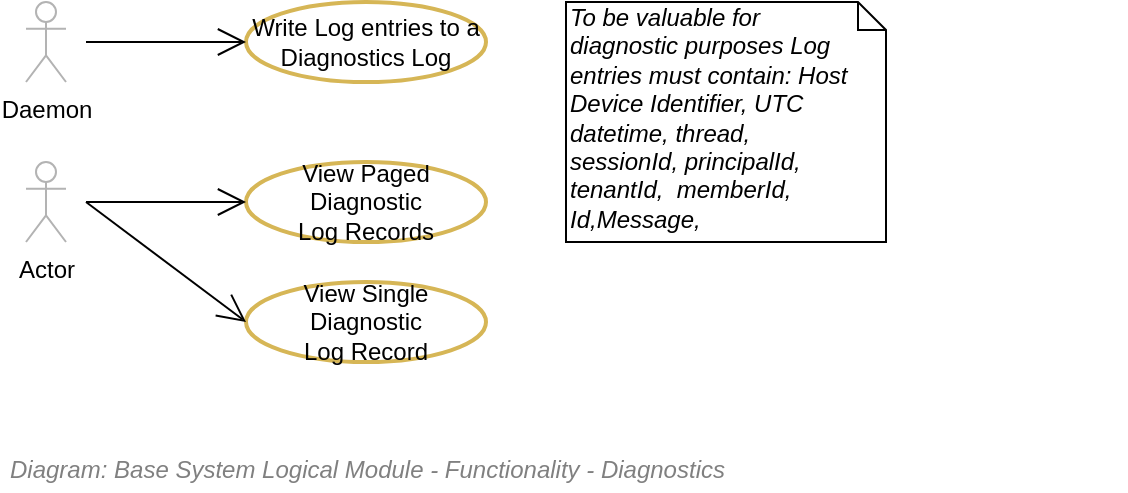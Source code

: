 <mxfile compressed="false" version="18.0.8" type="google">
  <diagram id="5vKPIbCIWK__K9a_hM_l" name="Functionality/System Logical Module/Diagnostics">
    <mxGraphModel grid="1" page="1" gridSize="10" guides="1" tooltips="1" connect="1" arrows="1" fold="1" pageScale="1" pageWidth="827" pageHeight="1169" math="0" shadow="0">
      <root>
        <mxCell id="6zsalb_4Q6Wy_RO658KX-0" />
        <mxCell id="aUDsEq78Ny2xMxmlCQFK-10" value="Diagram/Use Case" style="" parent="6zsalb_4Q6Wy_RO658KX-0" />
        <mxCell id="G2YGzBIEyCHCyImguqGH-0" value="Actor" style="shape=umlActor;verticalLabelPosition=bottom;labelBackgroundColor=#ffffff;verticalAlign=top;html=1;shadow=0;glass=0;comic=0;strokeColor=#B3B3B3;strokeWidth=1;fillColor=none;fontSize=12;fontColor=#000000;align=center;" vertex="1" parent="aUDsEq78Ny2xMxmlCQFK-10">
          <mxGeometry x="130" y="280" width="20" height="40" as="geometry" />
        </mxCell>
        <mxCell id="G2YGzBIEyCHCyImguqGH-1" value="View Paged Diagnostic&lt;br style=&quot;font-size: 12px&quot;&gt;Log Records" style="ellipse;whiteSpace=wrap;html=1;shadow=0;glass=0;comic=0;strokeColor=#d6b656;strokeWidth=2;fillColor=none;fontSize=12;align=center;" vertex="1" parent="aUDsEq78Ny2xMxmlCQFK-10">
          <mxGeometry x="240" y="280" width="120" height="40" as="geometry" />
        </mxCell>
        <mxCell id="aUDsEq78Ny2xMxmlCQFK-0" value="" style="endArrow=open;endFill=1;endSize=12;html=1;strokeColor=#000000;fontSize=12;entryX=0;entryY=0.5;entryDx=0;entryDy=0;" edge="1" parent="aUDsEq78Ny2xMxmlCQFK-10" target="G2YGzBIEyCHCyImguqGH-1">
          <mxGeometry width="160" relative="1" as="geometry">
            <mxPoint x="160" y="300" as="sourcePoint" />
            <mxPoint x="240" y="340" as="targetPoint" />
          </mxGeometry>
        </mxCell>
        <mxCell id="aUDsEq78Ny2xMxmlCQFK-5" value="Daemon" style="shape=umlActor;verticalLabelPosition=bottom;labelBackgroundColor=#ffffff;verticalAlign=top;html=1;shadow=0;glass=0;comic=0;strokeColor=#B3B3B3;strokeWidth=1;fillColor=none;fontSize=12;fontColor=#000000;align=center;" vertex="1" parent="aUDsEq78Ny2xMxmlCQFK-10">
          <mxGeometry x="130" y="200" width="20" height="40" as="geometry" />
        </mxCell>
        <mxCell id="aUDsEq78Ny2xMxmlCQFK-6" value="Write Log entries to a Diagnostics Log" style="ellipse;whiteSpace=wrap;html=1;shadow=0;glass=0;comic=0;strokeColor=#d6b656;strokeWidth=2;fillColor=none;fontSize=12;align=center;" vertex="1" parent="aUDsEq78Ny2xMxmlCQFK-10">
          <mxGeometry x="240" y="200" width="120" height="40" as="geometry" />
        </mxCell>
        <mxCell id="aUDsEq78Ny2xMxmlCQFK-7" value="" style="endArrow=open;endFill=1;endSize=12;html=1;strokeColor=#000000;fontSize=12;entryX=0;entryY=0.5;entryDx=0;entryDy=0;" edge="1" parent="aUDsEq78Ny2xMxmlCQFK-10" target="aUDsEq78Ny2xMxmlCQFK-6">
          <mxGeometry width="160" relative="1" as="geometry">
            <mxPoint x="160" y="220" as="sourcePoint" />
            <mxPoint x="250" y="230" as="targetPoint" />
          </mxGeometry>
        </mxCell>
        <mxCell id="xvw5Yh81JnMjIIq9px5H-0" value="View Single Diagnostic&lt;br style=&quot;font-size: 12px&quot;&gt;Log Record" style="ellipse;whiteSpace=wrap;html=1;shadow=0;glass=0;comic=0;strokeColor=#d6b656;strokeWidth=2;fillColor=none;fontSize=12;align=center;" vertex="1" parent="aUDsEq78Ny2xMxmlCQFK-10">
          <mxGeometry x="240" y="340" width="120" height="40" as="geometry" />
        </mxCell>
        <mxCell id="xvw5Yh81JnMjIIq9px5H-1" value="" style="endArrow=open;endFill=1;endSize=12;html=1;strokeColor=#000000;fontSize=12;entryX=0;entryY=0.5;entryDx=0;entryDy=0;" edge="1" parent="aUDsEq78Ny2xMxmlCQFK-10" target="xvw5Yh81JnMjIIq9px5H-0">
          <mxGeometry width="160" relative="1" as="geometry">
            <mxPoint x="160" y="300" as="sourcePoint" />
            <mxPoint x="250" y="310" as="targetPoint" />
          </mxGeometry>
        </mxCell>
        <mxCell id="fQ8Tb4TJHlXgaxiWL6We-0" value="Title/Diagram" parent="6zsalb_4Q6Wy_RO658KX-0" />
        <mxCell id="pR05Vp6-c_UAXGHB-9SX-1" value="&lt;font style=&quot;font-size: 12px&quot;&gt;Diagram: Base System Logical Module -&amp;nbsp;Functionality -&amp;nbsp;Diagnostics&lt;/font&gt;" style="text;strokeColor=none;fillColor=none;html=1;fontSize=24;fontStyle=2;verticalAlign=middle;align=left;shadow=0;glass=0;comic=0;opacity=30;fontColor=#808080;" vertex="1" parent="fQ8Tb4TJHlXgaxiWL6We-0">
          <mxGeometry x="120" y="420" width="520" height="20" as="geometry" />
        </mxCell>
        <mxCell id="FPPdZPXUPv9n0KayTUjE-1" value="To be valuable for diagnostic purposes Log entries must contain: Host Device Identifier, UTC datetime, thread, sessionId, principalId, tenantId,&amp;nbsp; memberId, Id,Message,&amp;nbsp;" style="shape=note;whiteSpace=wrap;html=1;size=14;verticalAlign=top;align=left;spacingTop=-6;strokeWidth=1;fontSize=12;fontStyle=2;spacingRight=16;" vertex="1" parent="fQ8Tb4TJHlXgaxiWL6We-0">
          <mxGeometry x="400" y="200" width="160" height="120" as="geometry" />
        </mxCell>
        <mxCell id="kJFmuFiU3wEKo-ty_FbZ-0" value="About" style="" parent="6zsalb_4Q6Wy_RO658KX-0" />
        <UserObject label="" tooltip="ABOUT&#xa;&#xa;Functionality &#xa;within the Base Logical Module&#xa;for handling common Diagnostic Tracing.&#xa;Diagnostic tracing is not saved to the Core relational database -- it usually goes to a rolling text log file, and sometimes is saved asynchronously to an cloud service.&#xa;&#xa;System specific Diagnostic log files should be local to the system (for both latency and access reasons) -- then exported to a central location for security and/or enterprise monitoring reasons." id="XdkydOQAid-UxDZSyXBN-0">
          <mxCell style="shape=image;html=1;verticalAlign=top;verticalLabelPosition=bottom;labelBackgroundColor=#ffffff;imageAspect=0;aspect=fixed;image=https://cdn1.iconfinder.com/data/icons/hawcons/32/699014-icon-28-information-128.png;shadow=0;dashed=0;fontFamily=Helvetica;fontSize=12;fontColor=#000000;align=center;strokeColor=#000000;fillColor=#505050;dashPattern=1 1;" vertex="1" parent="kJFmuFiU3wEKo-ty_FbZ-0">
            <mxGeometry x="660" y="380" width="20" height="20" as="geometry" />
          </mxCell>
        </UserObject>
      </root>
    </mxGraphModel>
  </diagram>
</mxfile>
